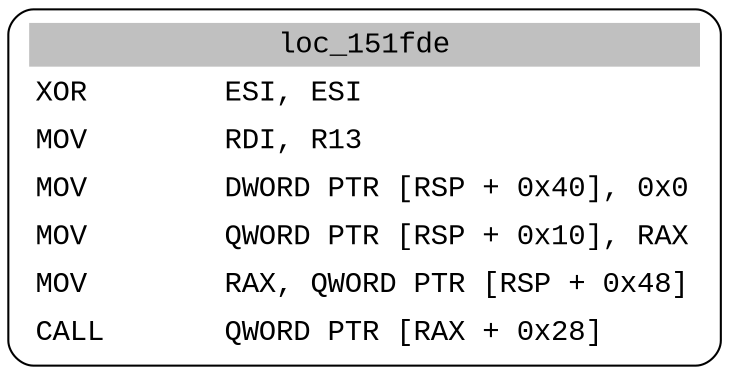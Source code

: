 digraph asm_graph {
1941 [
shape="Mrecord" fontname="Courier New"label =<<table border="0" cellborder="0" cellpadding="3"><tr><td align="center" colspan="2" bgcolor="grey">loc_151fde</td></tr><tr><td align="left">XOR        ESI, ESI</td></tr><tr><td align="left">MOV        RDI, R13</td></tr><tr><td align="left">MOV        DWORD PTR [RSP + 0x40], 0x0</td></tr><tr><td align="left">MOV        QWORD PTR [RSP + 0x10], RAX</td></tr><tr><td align="left">MOV        RAX, QWORD PTR [RSP + 0x48]</td></tr><tr><td align="left">CALL       QWORD PTR [RAX + 0x28]</td></tr></table>> ];
}